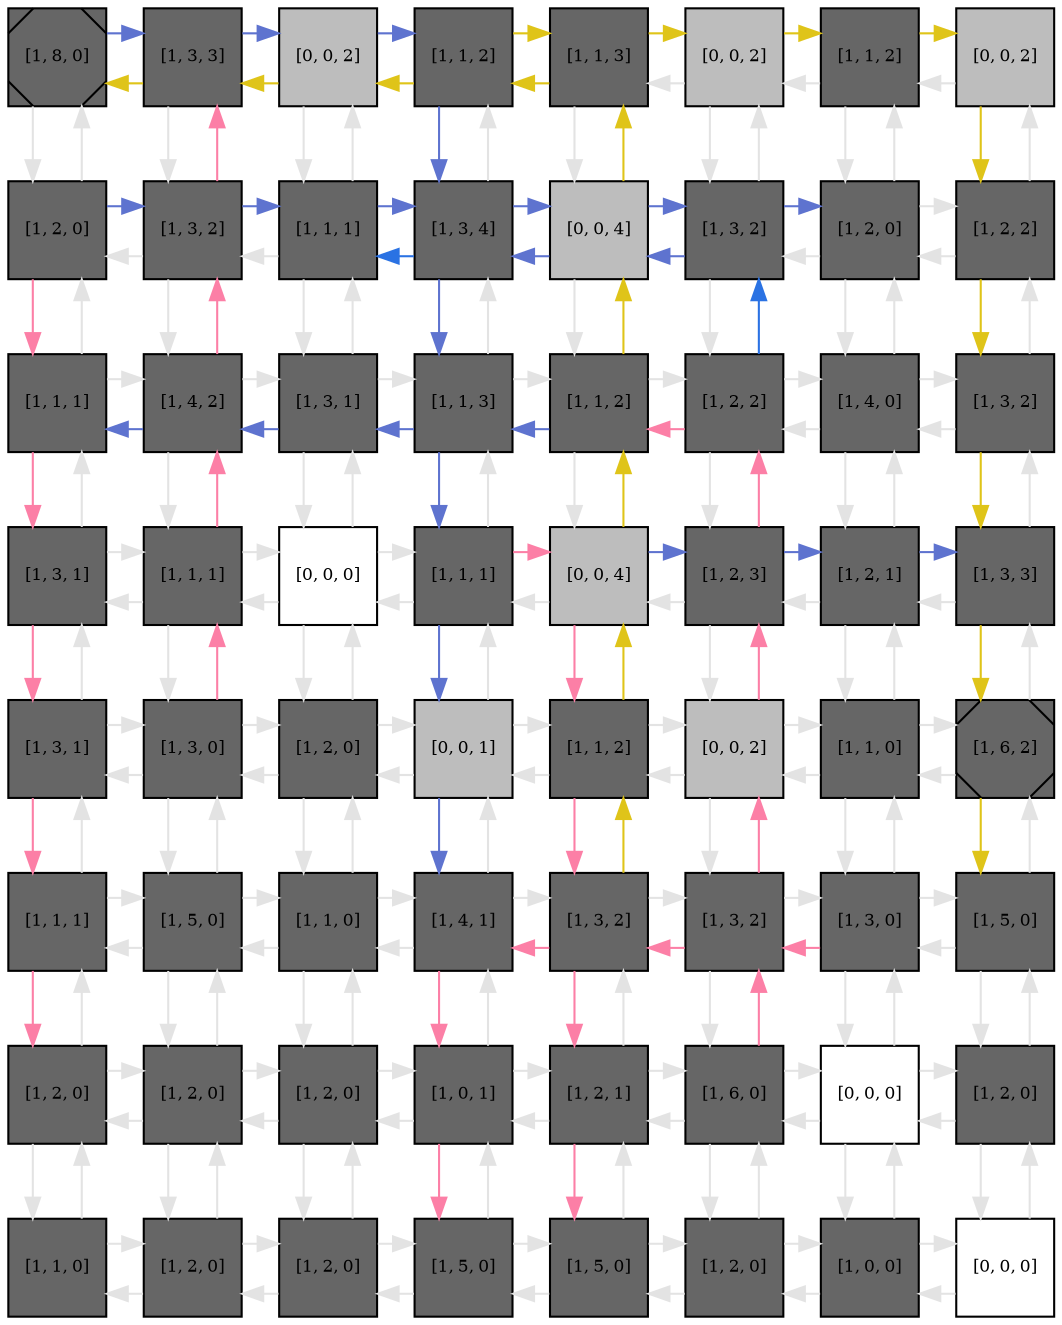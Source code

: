 digraph layout  {
rankdir=TB;
splines=ortho;
node [fixedsize=false, style=filled, width="0.6"];
edge [constraint=false];
0 [fillcolor="#666666", fontsize=8, label="[1, 8, 0]", shape=Msquare, tooltip="name:  IL4II ,\nin_degree: 2,\nout_degree: 2"];
1 [fillcolor="#666666", fontsize=8, label="[1, 3, 3]", shape=square, tooltip="name:  Th1II_Bacterium ,\nin_degree: 3,\nout_degree: 3"];
2 [fillcolor="#bdbdbd", fontsize=8, label="[0, 0, 2]", shape=square, tooltip="name: None,\nin_degree: 3,\nout_degree: 3"];
3 [fillcolor="#666666", fontsize=8, label="[1, 1, 2]", shape=square, tooltip="name:  Th1I_Bacterium ,\nin_degree: 3,\nout_degree: 3"];
4 [fillcolor="#666666", fontsize=8, label="[1, 1, 3]", shape=square, tooltip="name:  TTSSII ,\nin_degree: 3,\nout_degree: 3"];
5 [fillcolor="#bdbdbd", fontsize=8, label="[0, 0, 2]", shape=square, tooltip="name: None,\nin_degree: 3,\nout_degree: 3"];
6 [fillcolor="#666666", fontsize=8, label="[1, 1, 2]", shape=square, tooltip="name:  Oag ,\nin_degree: 3,\nout_degree: 3"];
7 [fillcolor="#bdbdbd", fontsize=8, label="[0, 0, 2]", shape=square, tooltip="name: None,\nin_degree: 2,\nout_degree: 2"];
8 [fillcolor="#666666", fontsize=8, label="[1, 2, 0]", shape=square, tooltip="name:  T0 ,\nin_degree: 3,\nout_degree: 3"];
9 [fillcolor="#666666", fontsize=8, label="[1, 3, 2]", shape=square, tooltip="name:  Th2II_Bacterium ,\nin_degree: 4,\nout_degree: 4"];
10 [fillcolor="#666666", fontsize=8, label="[1, 1, 1]", shape=square, tooltip="name:  DCII_Bacterium ,\nin_degree: 4,\nout_degree: 4"];
11 [fillcolor="#666666", fontsize=8, label="[1, 3, 4]", shape=square, tooltip="name:  TrII ,\nin_degree: 4,\nout_degree: 4"];
12 [fillcolor="#bdbdbd", fontsize=8, label="[0, 0, 4]", shape=square, tooltip="name: None,\nin_degree: 4,\nout_degree: 4"];
13 [fillcolor="#666666", fontsize=8, label="[1, 3, 2]", shape=square, tooltip="name:  TTSSI ,\nin_degree: 4,\nout_degree: 4"];
14 [fillcolor="#666666", fontsize=8, label="[1, 2, 0]", shape=square, tooltip="name:  BC_Bacterium ,\nin_degree: 4,\nout_degree: 4"];
15 [fillcolor="#666666", fontsize=8, label="[1, 2, 2]", shape=square, tooltip="name:  PH ,\nin_degree: 3,\nout_degree: 3"];
16 [fillcolor="#666666", fontsize=8, label="[1, 1, 1]", shape=square, tooltip="name:  DCII_TRetortaeformis ,\nin_degree: 3,\nout_degree: 3"];
17 [fillcolor="#666666", fontsize=8, label="[1, 4, 2]", shape=square, tooltip="name:  IL12II ,\nin_degree: 4,\nout_degree: 4"];
18 [fillcolor="#666666", fontsize=8, label="[1, 3, 1]", shape=square, tooltip="name:  Th1II_TRetortaeformis ,\nin_degree: 4,\nout_degree: 4"];
19 [fillcolor="#666666", fontsize=8, label="[1, 1, 3]", shape=square, tooltip="name:  TrI_Bacterium ,\nin_degree: 4,\nout_degree: 4"];
20 [fillcolor="#666666", fontsize=8, label="[1, 1, 2]", shape=square, tooltip="name:  NE_Bacterium ,\nin_degree: 4,\nout_degree: 4"];
21 [fillcolor="#666666", fontsize=8, label="[1, 2, 2]", shape=square, tooltip="name:  DP ,\nin_degree: 4,\nout_degree: 4"];
22 [fillcolor="#666666", fontsize=8, label="[1, 4, 0]", shape=square, tooltip="name:  Cb ,\nin_degree: 4,\nout_degree: 4"];
23 [fillcolor="#666666", fontsize=8, label="[1, 3, 2]", shape=square, tooltip="name:  IgA_Bacterium ,\nin_degree: 3,\nout_degree: 3"];
24 [fillcolor="#666666", fontsize=8, label="[1, 3, 1]", shape=square, tooltip="name:  Th2II_TRetortaeformis ,\nin_degree: 3,\nout_degree: 3"];
25 [fillcolor="#666666", fontsize=8, label="[1, 1, 1]", shape=square, tooltip="name:  Th2I_Bacterium ,\nin_degree: 4,\nout_degree: 4"];
26 [fillcolor="#FFFFFF", fontsize=8, label="[0, 0, 0]", shape=square, tooltip="name: None,\nin_degree: 4,\nout_degree: 4"];
27 [fillcolor="#666666", fontsize=8, label="[1, 1, 1]", shape=square, tooltip="name:  IL4I ,\nin_degree: 4,\nout_degree: 4"];
28 [fillcolor="#bdbdbd", fontsize=8, label="[0, 0, 4]", shape=square, tooltip="name: None,\nin_degree: 4,\nout_degree: 4"];
29 [fillcolor="#666666", fontsize=8, label="[1, 2, 3]", shape=square, tooltip="name:  Bb ,\nin_degree: 4,\nout_degree: 4"];
30 [fillcolor="#666666", fontsize=8, label="[1, 2, 1]", shape=square, tooltip="name:  IgG_Bacterium ,\nin_degree: 4,\nout_degree: 4"];
31 [fillcolor="#666666", fontsize=8, label="[1, 3, 3]", shape=square, tooltip="name:  AgAb_Bacterium ,\nin_degree: 3,\nout_degree: 3"];
32 [fillcolor="#666666", fontsize=8, label="[1, 3, 1]", shape=square, tooltip="name:  IgE ,\nin_degree: 3,\nout_degree: 3"];
33 [fillcolor="#666666", fontsize=8, label="[1, 3, 0]", shape=square, tooltip="name:  EL2 ,\nin_degree: 4,\nout_degree: 4"];
34 [fillcolor="#666666", fontsize=8, label="[1, 2, 0]", shape=square, tooltip="name:  IL5 ,\nin_degree: 4,\nout_degree: 4"];
35 [fillcolor="#bdbdbd", fontsize=8, label="[0, 0, 1]", shape=square, tooltip="name: None,\nin_degree: 4,\nout_degree: 4"];
36 [fillcolor="#666666", fontsize=8, label="[1, 1, 2]", shape=square, tooltip="name:  DCI_TRetortaeformis ,\nin_degree: 4,\nout_degree: 4"];
37 [fillcolor="#bdbdbd", fontsize=8, label="[0, 0, 2]", shape=square, tooltip="name: None,\nin_degree: 4,\nout_degree: 4"];
38 [fillcolor="#666666", fontsize=8, label="[1, 1, 0]", shape=square, tooltip="name:  EC_Bacterium ,\nin_degree: 4,\nout_degree: 4"];
39 [fillcolor="#666666", fontsize=8, label="[1, 6, 2]", shape=Msquare, tooltip="name:  AP ,\nin_degree: 3,\nout_degree: 3"];
40 [fillcolor="#666666", fontsize=8, label="[1, 1, 1]", shape=square, tooltip="name:  Th2I_TRetortaeformis ,\nin_degree: 3,\nout_degree: 3"];
41 [fillcolor="#666666", fontsize=8, label="[1, 5, 0]", shape=square, tooltip="name:  IL13 ,\nin_degree: 4,\nout_degree: 4"];
42 [fillcolor="#666666", fontsize=8, label="[1, 1, 0]", shape=square, tooltip="name:  Th1I_TRetortaeformis ,\nin_degree: 4,\nout_degree: 4"];
43 [fillcolor="#666666", fontsize=8, label="[1, 4, 1]", shape=square, tooltip="name:  IL10I_Bacterium ,\nin_degree: 4,\nout_degree: 4"];
44 [fillcolor="#666666", fontsize=8, label="[1, 3, 2]", shape=square, tooltip="name:  IFNgI ,\nin_degree: 4,\nout_degree: 4"];
45 [fillcolor="#666666", fontsize=8, label="[1, 3, 2]", shape=square, tooltip="name:  DCI_Bacterium ,\nin_degree: 4,\nout_degree: 4"];
46 [fillcolor="#666666", fontsize=8, label="[1, 3, 0]", shape=square, tooltip="name:  MPI_Bacterium ,\nin_degree: 4,\nout_degree: 4"];
47 [fillcolor="#666666", fontsize=8, label="[1, 5, 0]", shape=square, tooltip="name:  IFNg_Bacterium ,\nin_degree: 3,\nout_degree: 3"];
48 [fillcolor="#666666", fontsize=8, label="[1, 2, 0]", shape=square, tooltip="name:  BC_TRetortaeformis ,\nin_degree: 3,\nout_degree: 3"];
49 [fillcolor="#666666", fontsize=8, label="[1, 2, 0]", shape=square, tooltip="name:  EL ,\nin_degree: 4,\nout_degree: 4"];
50 [fillcolor="#666666", fontsize=8, label="[1, 2, 0]", shape=square, tooltip="name:  IgA_TRetortaeformis ,\nin_degree: 4,\nout_degree: 4"];
51 [fillcolor="#666666", fontsize=8, label="[1, 0, 1]", shape=square, tooltip="name:  IS ,\nin_degree: 4,\nout_degree: 4"];
52 [fillcolor="#666666", fontsize=8, label="[1, 2, 1]", shape=square, tooltip="name:  TNE ,\nin_degree: 4,\nout_degree: 4"];
53 [fillcolor="#666666", fontsize=8, label="[1, 6, 0]", shape=square, tooltip="name:  PIC ,\nin_degree: 4,\nout_degree: 4"];
54 [fillcolor="#FFFFFF", fontsize=8, label="[0, 0, 0]", shape=square, tooltip="name: None,\nin_degree: 4,\nout_degree: 4"];
55 [fillcolor="#666666", fontsize=8, label="[1, 2, 0]", shape=square, tooltip="name:  IFNgII ,\nin_degree: 3,\nout_degree: 3"];
56 [fillcolor="#666666", fontsize=8, label="[1, 1, 0]", shape=square, tooltip="name:  IgG ,\nin_degree: 2,\nout_degree: 2"];
57 [fillcolor="#666666", fontsize=8, label="[1, 2, 0]", shape=square, tooltip="name:  TEL ,\nin_degree: 3,\nout_degree: 3"];
58 [fillcolor="#666666", fontsize=8, label="[1, 2, 0]", shape=square, tooltip="name:  IL10I ,\nin_degree: 3,\nout_degree: 3"];
59 [fillcolor="#666666", fontsize=8, label="[1, 5, 0]", shape=square, tooltip="name:  AD ,\nin_degree: 3,\nout_degree: 3"];
60 [fillcolor="#666666", fontsize=8, label="[1, 5, 0]", shape=square, tooltip="name:  NE_TRetortaeformis ,\nin_degree: 3,\nout_degree: 3"];
61 [fillcolor="#666666", fontsize=8, label="[1, 2, 0]", shape=square, tooltip="name:  EC_TRetortaeformis ,\nin_degree: 3,\nout_degree: 3"];
62 [fillcolor="#666666", fontsize=8, label="[1, 0, 0]", shape=square, tooltip="name: IS,\nin_degree: 3,\nout_degree: 3"];
63 [fillcolor="#FFFFFF", fontsize=8, label="[0, 0, 0]", shape=square, tooltip="name: None,\nin_degree: 2,\nout_degree: 2"];
0 -> 1  [color="#5E73CF", style="penwidth(0.1)", tooltip="0( IL4II ) to 27( IL4I )", weight=1];
0 -> 8  [color=grey89, style="penwidth(0.1)", tooltip=" ", weight=1];
1 -> 0  [color="#DFC419", style="penwidth(0.1)", tooltip="44( IFNgI ) to 0( IL4II )", weight=1];
1 -> 2  [color="#5E73CF", style="penwidth(0.1)", tooltip="0( IL4II ) to 27( IL4I )", weight=1];
1 -> 9  [color=grey89, style="penwidth(0.1)", tooltip=" ", weight=1];
2 -> 1  [color="#DFC419", style="penwidth(0.1)", tooltip="44( IFNgI ) to 0( IL4II )", weight=1];
2 -> 3  [color="#5E73CF", style="penwidth(0.1)", tooltip="0( IL4II ) to 27( IL4I )", weight=1];
2 -> 10  [color=grey89, style="penwidth(0.1)", tooltip=" ", weight=1];
3 -> 2  [color="#DFC419", style="penwidth(0.1)", tooltip="44( IFNgI ) to 0( IL4II )", weight=1];
3 -> 4  [color="#DFC419", style="penwidth(0.1)", tooltip="3( Th1I_Bacterium ) to 47( IFNg_Bacterium )", weight=1];
3 -> 11  [color="#5E73CF", style="penwidth(0.1)", tooltip="0( IL4II ) to 27( IL4I )", weight=1];
4 -> 3  [color="#DFC419", style="penwidth(0.1)", tooltip="44( IFNgI ) to 0( IL4II )", weight=1];
4 -> 5  [color="#DFC419", style="penwidth(0.1)", tooltip="3( Th1I_Bacterium ) to 47( IFNg_Bacterium )", weight=1];
4 -> 12  [color=grey89, style="penwidth(0.1)", tooltip=" ", weight=1];
5 -> 4  [color=grey89, style="penwidth(0.1)", tooltip=" ", weight=1];
5 -> 6  [color="#DFC419", style="penwidth(0.1)", tooltip="3( Th1I_Bacterium ) to 47( IFNg_Bacterium )", weight=1];
5 -> 13  [color=grey89, style="penwidth(0.1)", tooltip=" ", weight=1];
6 -> 5  [color=grey89, style="penwidth(0.1)", tooltip=" ", weight=1];
6 -> 7  [color="#DFC419", style="penwidth(0.1)", tooltip="3( Th1I_Bacterium ) to 47( IFNg_Bacterium )", weight=1];
6 -> 14  [color=grey89, style="penwidth(0.1)", tooltip=" ", weight=1];
7 -> 6  [color=grey89, style="penwidth(0.1)", tooltip=" ", weight=1];
7 -> 15  [color="#DFC419", style="penwidth(0.1)", tooltip="3( Th1I_Bacterium ) to 47( IFNg_Bacterium )", weight=1];
8 -> 0  [color=grey89, style="penwidth(0.1)", tooltip=" ", weight=1];
8 -> 9  [color="#5E73CF", style="penwidth(0.1)", tooltip="8( T0 ) to 14( BC_Bacterium )", weight=1];
8 -> 16  [color="#FC7FA6", style="penwidth(0.1)", tooltip="8( T0 ) to 48( BC_TRetortaeformis )", weight=1];
9 -> 1  [color="#FC7FA6", style="penwidth(0.1)", tooltip="33( EL2 ) to 0( IL4II )", weight=1];
9 -> 8  [color=grey89, style="penwidth(0.1)", tooltip=" ", weight=1];
9 -> 10  [color="#5E73CF", style="penwidth(0.1)", tooltip="8( T0 ) to 14( BC_Bacterium )", weight=1];
9 -> 17  [color=grey89, style="penwidth(0.1)", tooltip=" ", weight=1];
10 -> 2  [color=grey89, style="penwidth(0.1)", tooltip=" ", weight=1];
10 -> 9  [color=grey89, style="penwidth(0.1)", tooltip=" ", weight=1];
10 -> 11  [color="#5E73CF", style="penwidth(0.1)", tooltip="8( T0 ) to 14( BC_Bacterium )", weight=1];
10 -> 18  [color=grey89, style="penwidth(0.1)", tooltip=" ", weight=1];
11 -> 3  [color=grey89, style="penwidth(0.1)", tooltip=" ", weight=1];
11 -> 10  [color="#2A72E3", style="penwidth(0.1)", tooltip="45( DCI_Bacterium ) to 10( DCII_Bacterium )", weight=1];
11 -> 12  [color="#5E73CF", style="penwidth(0.1)", tooltip="8( T0 ) to 14( BC_Bacterium )", weight=1];
11 -> 19  [color="#5E73CF", style="penwidth(0.1)", tooltip="13( TTSSI ) to 43( IL10I_Bacterium )", weight=1];
12 -> 4  [color="#DFC419", style="penwidth(0.1)", tooltip="44( IFNgI ) to 0( IL4II )", weight=1];
12 -> 11  [color="#5E73CF", style="penwidth(0.1)", tooltip="13( TTSSI ) to 43( IL10I_Bacterium )", weight=1];
12 -> 13  [color="#5E73CF", style="penwidth(0.1)", tooltip="8( T0 ) to 14( BC_Bacterium )", weight=1];
12 -> 20  [color=grey89, style="penwidth(0.1)", tooltip=" ", weight=1];
13 -> 5  [color=grey89, style="penwidth(0.1)", tooltip=" ", weight=1];
13 -> 12  [color="#5E73CF", style="penwidth(0.1)", tooltip="13( TTSSI ) to 43( IL10I_Bacterium )", weight=1];
13 -> 14  [color="#5E73CF", style="penwidth(0.1)", tooltip="8( T0 ) to 14( BC_Bacterium )", weight=1];
13 -> 21  [color=grey89, style="penwidth(0.1)", tooltip=" ", weight=1];
14 -> 6  [color=grey89, style="penwidth(0.1)", tooltip=" ", weight=1];
14 -> 13  [color=grey89, style="penwidth(0.1)", tooltip=" ", weight=1];
14 -> 15  [color=grey89, style="penwidth(0.1)", tooltip=" ", weight=1];
14 -> 22  [color=grey89, style="penwidth(0.1)", tooltip=" ", weight=1];
15 -> 7  [color=grey89, style="penwidth(0.1)", tooltip=" ", weight=1];
15 -> 14  [color=grey89, style="penwidth(0.1)", tooltip=" ", weight=1];
15 -> 23  [color="#DFC419", style="penwidth(0.1)", tooltip="3( Th1I_Bacterium ) to 47( IFNg_Bacterium )", weight=1];
16 -> 8  [color=grey89, style="penwidth(0.1)", tooltip=" ", weight=1];
16 -> 17  [color=grey89, style="penwidth(0.1)", tooltip=" ", weight=1];
16 -> 24  [color="#FC7FA6", style="penwidth(0.1)", tooltip="8( T0 ) to 48( BC_TRetortaeformis )", weight=1];
17 -> 9  [color="#FC7FA6", style="penwidth(0.1)", tooltip="33( EL2 ) to 0( IL4II )", weight=1];
17 -> 16  [color="#5E73CF", style="penwidth(0.1)", tooltip="36( DCI_TRetortaeformis ) to 16( DCII_TRetortaeformis )", weight=1];
17 -> 18  [color=grey89, style="penwidth(0.1)", tooltip=" ", weight=1];
17 -> 25  [color=grey89, style="penwidth(0.1)", tooltip=" ", weight=1];
18 -> 10  [color=grey89, style="penwidth(0.1)", tooltip=" ", weight=1];
18 -> 17  [color="#5E73CF", style="penwidth(0.1)", tooltip="36( DCI_TRetortaeformis ) to 16( DCII_TRetortaeformis )", weight=1];
18 -> 19  [color=grey89, style="penwidth(0.1)", tooltip=" ", weight=1];
18 -> 26  [color=grey89, style="penwidth(0.1)", tooltip=" ", weight=1];
19 -> 11  [color=grey89, style="penwidth(0.1)", tooltip=" ", weight=1];
19 -> 18  [color="#5E73CF", style="penwidth(0.1)", tooltip="36( DCI_TRetortaeformis ) to 16( DCII_TRetortaeformis )", weight=1];
19 -> 20  [color=grey89, style="penwidth(0.1)", tooltip=" ", weight=1];
19 -> 27  [color="#5E73CF", style="penwidth(0.1)", tooltip="13( TTSSI ) to 43( IL10I_Bacterium )", weight=1];
20 -> 12  [color="#DFC419", style="penwidth(0.1)", tooltip="44( IFNgI ) to 0( IL4II )", weight=1];
20 -> 19  [color="#5E73CF", style="penwidth(0.1)", tooltip="36( DCI_TRetortaeformis ) to 16( DCII_TRetortaeformis )", weight=1];
20 -> 21  [color=grey89, style="penwidth(0.1)", tooltip=" ", weight=1];
20 -> 28  [color=grey89, style="penwidth(0.1)", tooltip=" ", weight=1];
21 -> 13  [color="#2A72E3", style="penwidth(0.1)", tooltip="45( DCI_Bacterium ) to 10( DCII_Bacterium )", weight=1];
21 -> 20  [color="#FC7FA6", style="penwidth(0.1)", tooltip="53( PIC ) to 20( NE_Bacterium )", weight=1];
21 -> 22  [color=grey89, style="penwidth(0.1)", tooltip=" ", weight=1];
21 -> 29  [color=grey89, style="penwidth(0.1)", tooltip=" ", weight=1];
22 -> 14  [color=grey89, style="penwidth(0.1)", tooltip=" ", weight=1];
22 -> 21  [color=grey89, style="penwidth(0.1)", tooltip=" ", weight=1];
22 -> 23  [color=grey89, style="penwidth(0.1)", tooltip=" ", weight=1];
22 -> 30  [color=grey89, style="penwidth(0.1)", tooltip=" ", weight=1];
23 -> 15  [color=grey89, style="penwidth(0.1)", tooltip=" ", weight=1];
23 -> 22  [color=grey89, style="penwidth(0.1)", tooltip=" ", weight=1];
23 -> 31  [color="#DFC419", style="penwidth(0.1)", tooltip="3( Th1I_Bacterium ) to 47( IFNg_Bacterium )", weight=1];
24 -> 16  [color=grey89, style="penwidth(0.1)", tooltip=" ", weight=1];
24 -> 25  [color=grey89, style="penwidth(0.1)", tooltip=" ", weight=1];
24 -> 32  [color="#FC7FA6", style="penwidth(0.1)", tooltip="8( T0 ) to 48( BC_TRetortaeformis )", weight=1];
25 -> 17  [color="#FC7FA6", style="penwidth(0.1)", tooltip="33( EL2 ) to 0( IL4II )", weight=1];
25 -> 24  [color=grey89, style="penwidth(0.1)", tooltip=" ", weight=1];
25 -> 26  [color=grey89, style="penwidth(0.1)", tooltip=" ", weight=1];
25 -> 33  [color=grey89, style="penwidth(0.1)", tooltip=" ", weight=1];
26 -> 18  [color=grey89, style="penwidth(0.1)", tooltip=" ", weight=1];
26 -> 25  [color=grey89, style="penwidth(0.1)", tooltip=" ", weight=1];
26 -> 27  [color=grey89, style="penwidth(0.1)", tooltip=" ", weight=1];
26 -> 34  [color=grey89, style="penwidth(0.1)", tooltip=" ", weight=1];
27 -> 19  [color=grey89, style="penwidth(0.1)", tooltip=" ", weight=1];
27 -> 26  [color=grey89, style="penwidth(0.1)", tooltip=" ", weight=1];
27 -> 28  [color="#FC7FA6", style="penwidth(0.1)", tooltip="27( IL4I ) to 60( NE_TRetortaeformis )", weight=1];
27 -> 35  [color="#5E73CF", style="penwidth(0.1)", tooltip="13( TTSSI ) to 43( IL10I_Bacterium )", weight=1];
28 -> 20  [color="#DFC419", style="penwidth(0.1)", tooltip="44( IFNgI ) to 0( IL4II )", weight=1];
28 -> 27  [color=grey89, style="penwidth(0.1)", tooltip=" ", weight=1];
28 -> 29  [color="#5E73CF", style="penwidth(0.1)", tooltip="27( IL4I ) to 47( IFNg_Bacterium )", weight=1];
28 -> 36  [color="#FC7FA6", style="penwidth(0.1)", tooltip="27( IL4I ) to 60( NE_TRetortaeformis )", weight=1];
29 -> 21  [color="#FC7FA6", style="penwidth(0.1)", tooltip="53( PIC ) to 20( NE_Bacterium )", weight=1];
29 -> 28  [color=grey89, style="penwidth(0.1)", tooltip=" ", weight=1];
29 -> 30  [color="#5E73CF", style="penwidth(0.1)", tooltip="27( IL4I ) to 47( IFNg_Bacterium )", weight=1];
29 -> 37  [color=grey89, style="penwidth(0.1)", tooltip=" ", weight=1];
30 -> 22  [color=grey89, style="penwidth(0.1)", tooltip=" ", weight=1];
30 -> 29  [color=grey89, style="penwidth(0.1)", tooltip=" ", weight=1];
30 -> 31  [color="#5E73CF", style="penwidth(0.1)", tooltip="27( IL4I ) to 47( IFNg_Bacterium )", weight=1];
30 -> 38  [color=grey89, style="penwidth(0.1)", tooltip=" ", weight=1];
31 -> 23  [color=grey89, style="penwidth(0.1)", tooltip=" ", weight=1];
31 -> 30  [color=grey89, style="penwidth(0.1)", tooltip=" ", weight=1];
31 -> 39  [color="#DFC419", style="penwidth(0.1)", tooltip="3( Th1I_Bacterium ) to 47( IFNg_Bacterium )", weight=1];
32 -> 24  [color=grey89, style="penwidth(0.1)", tooltip=" ", weight=1];
32 -> 33  [color=grey89, style="penwidth(0.1)", tooltip=" ", weight=1];
32 -> 40  [color="#FC7FA6", style="penwidth(0.1)", tooltip="8( T0 ) to 48( BC_TRetortaeformis )", weight=1];
33 -> 25  [color="#FC7FA6", style="penwidth(0.1)", tooltip="33( EL2 ) to 0( IL4II )", weight=1];
33 -> 32  [color=grey89, style="penwidth(0.1)", tooltip=" ", weight=1];
33 -> 34  [color=grey89, style="penwidth(0.1)", tooltip=" ", weight=1];
33 -> 41  [color=grey89, style="penwidth(0.1)", tooltip=" ", weight=1];
34 -> 26  [color=grey89, style="penwidth(0.1)", tooltip=" ", weight=1];
34 -> 33  [color=grey89, style="penwidth(0.1)", tooltip=" ", weight=1];
34 -> 35  [color=grey89, style="penwidth(0.1)", tooltip=" ", weight=1];
34 -> 42  [color=grey89, style="penwidth(0.1)", tooltip=" ", weight=1];
35 -> 27  [color=grey89, style="penwidth(0.1)", tooltip=" ", weight=1];
35 -> 34  [color=grey89, style="penwidth(0.1)", tooltip=" ", weight=1];
35 -> 36  [color=grey89, style="penwidth(0.1)", tooltip=" ", weight=1];
35 -> 43  [color="#5E73CF", style="penwidth(0.1)", tooltip="13( TTSSI ) to 43( IL10I_Bacterium )", weight=1];
36 -> 28  [color="#DFC419", style="penwidth(0.1)", tooltip="44( IFNgI ) to 0( IL4II )", weight=1];
36 -> 35  [color=grey89, style="penwidth(0.1)", tooltip=" ", weight=1];
36 -> 37  [color=grey89, style="penwidth(0.1)", tooltip=" ", weight=1];
36 -> 44  [color="#FC7FA6", style="penwidth(0.1)", tooltip="27( IL4I ) to 60( NE_TRetortaeformis )", weight=1];
37 -> 29  [color="#FC7FA6", style="penwidth(0.1)", tooltip="53( PIC ) to 20( NE_Bacterium )", weight=1];
37 -> 36  [color=grey89, style="penwidth(0.1)", tooltip=" ", weight=1];
37 -> 38  [color=grey89, style="penwidth(0.1)", tooltip=" ", weight=1];
37 -> 45  [color=grey89, style="penwidth(0.1)", tooltip=" ", weight=1];
38 -> 30  [color=grey89, style="penwidth(0.1)", tooltip=" ", weight=1];
38 -> 37  [color=grey89, style="penwidth(0.1)", tooltip=" ", weight=1];
38 -> 39  [color=grey89, style="penwidth(0.1)", tooltip=" ", weight=1];
38 -> 46  [color=grey89, style="penwidth(0.1)", tooltip=" ", weight=1];
39 -> 31  [color=grey89, style="penwidth(0.1)", tooltip=" ", weight=1];
39 -> 38  [color=grey89, style="penwidth(0.1)", tooltip=" ", weight=1];
39 -> 47  [color="#DFC419", style="penwidth(0.1)", tooltip="3( Th1I_Bacterium ) to 47( IFNg_Bacterium )", weight=1];
40 -> 32  [color=grey89, style="penwidth(0.1)", tooltip=" ", weight=1];
40 -> 41  [color=grey89, style="penwidth(0.1)", tooltip=" ", weight=1];
40 -> 48  [color="#FC7FA6", style="penwidth(0.1)", tooltip="8( T0 ) to 48( BC_TRetortaeformis )", weight=1];
41 -> 33  [color=grey89, style="penwidth(0.1)", tooltip=" ", weight=1];
41 -> 40  [color=grey89, style="penwidth(0.1)", tooltip=" ", weight=1];
41 -> 42  [color=grey89, style="penwidth(0.1)", tooltip=" ", weight=1];
41 -> 49  [color=grey89, style="penwidth(0.1)", tooltip=" ", weight=1];
42 -> 34  [color=grey89, style="penwidth(0.1)", tooltip=" ", weight=1];
42 -> 41  [color=grey89, style="penwidth(0.1)", tooltip=" ", weight=1];
42 -> 43  [color=grey89, style="penwidth(0.1)", tooltip=" ", weight=1];
42 -> 50  [color=grey89, style="penwidth(0.1)", tooltip=" ", weight=1];
43 -> 35  [color=grey89, style="penwidth(0.1)", tooltip=" ", weight=1];
43 -> 42  [color=grey89, style="penwidth(0.1)", tooltip=" ", weight=1];
43 -> 44  [color=grey89, style="penwidth(0.1)", tooltip=" ", weight=1];
43 -> 51  [color="#FC7FA6", style="penwidth(0.1)", tooltip="46( MPI_Bacterium ) to 59( AD )", weight=1];
44 -> 36  [color="#DFC419", style="penwidth(0.1)", tooltip="44( IFNgI ) to 0( IL4II )", weight=1];
44 -> 43  [color="#FC7FA6", style="penwidth(0.1)", tooltip="46( MPI_Bacterium ) to 59( AD )", weight=1];
44 -> 45  [color=grey89, style="penwidth(0.1)", tooltip=" ", weight=1];
44 -> 52  [color="#FC7FA6", style="penwidth(0.1)", tooltip="27( IL4I ) to 60( NE_TRetortaeformis )", weight=1];
45 -> 37  [color="#FC7FA6", style="penwidth(0.1)", tooltip="53( PIC ) to 20( NE_Bacterium )", weight=1];
45 -> 44  [color="#FC7FA6", style="penwidth(0.1)", tooltip="46( MPI_Bacterium ) to 59( AD )", weight=1];
45 -> 46  [color=grey89, style="penwidth(0.1)", tooltip=" ", weight=1];
45 -> 53  [color=grey89, style="penwidth(0.1)", tooltip=" ", weight=1];
46 -> 38  [color=grey89, style="penwidth(0.1)", tooltip=" ", weight=1];
46 -> 45  [color="#FC7FA6", style="penwidth(0.1)", tooltip="46( MPI_Bacterium ) to 59( AD )", weight=1];
46 -> 47  [color=grey89, style="penwidth(0.1)", tooltip=" ", weight=1];
46 -> 54  [color=grey89, style="penwidth(0.1)", tooltip=" ", weight=1];
47 -> 39  [color=grey89, style="penwidth(0.1)", tooltip=" ", weight=1];
47 -> 46  [color=grey89, style="penwidth(0.1)", tooltip=" ", weight=1];
47 -> 55  [color=grey89, style="penwidth(0.1)", tooltip=" ", weight=1];
48 -> 40  [color=grey89, style="penwidth(0.1)", tooltip=" ", weight=1];
48 -> 49  [color=grey89, style="penwidth(0.1)", tooltip=" ", weight=1];
48 -> 56  [color=grey89, style="penwidth(0.1)", tooltip=" ", weight=1];
49 -> 41  [color=grey89, style="penwidth(0.1)", tooltip=" ", weight=1];
49 -> 48  [color=grey89, style="penwidth(0.1)", tooltip=" ", weight=1];
49 -> 50  [color=grey89, style="penwidth(0.1)", tooltip=" ", weight=1];
49 -> 57  [color=grey89, style="penwidth(0.1)", tooltip=" ", weight=1];
50 -> 42  [color=grey89, style="penwidth(0.1)", tooltip=" ", weight=1];
50 -> 49  [color=grey89, style="penwidth(0.1)", tooltip=" ", weight=1];
50 -> 51  [color=grey89, style="penwidth(0.1)", tooltip=" ", weight=1];
50 -> 58  [color=grey89, style="penwidth(0.1)", tooltip=" ", weight=1];
51 -> 43  [color=grey89, style="penwidth(0.1)", tooltip=" ", weight=1];
51 -> 50  [color=grey89, style="penwidth(0.1)", tooltip=" ", weight=1];
51 -> 52  [color=grey89, style="penwidth(0.1)", tooltip=" ", weight=1];
51 -> 59  [color="#FC7FA6", style="penwidth(0.1)", tooltip="46( MPI_Bacterium ) to 59( AD )", weight=1];
52 -> 44  [color=grey89, style="penwidth(0.1)", tooltip=" ", weight=1];
52 -> 51  [color=grey89, style="penwidth(0.1)", tooltip=" ", weight=1];
52 -> 53  [color=grey89, style="penwidth(0.1)", tooltip=" ", weight=1];
52 -> 60  [color="#FC7FA6", style="penwidth(0.1)", tooltip="27( IL4I ) to 60( NE_TRetortaeformis )", weight=1];
53 -> 45  [color="#FC7FA6", style="penwidth(0.1)", tooltip="53( PIC ) to 20( NE_Bacterium )", weight=1];
53 -> 52  [color=grey89, style="penwidth(0.1)", tooltip=" ", weight=1];
53 -> 54  [color=grey89, style="penwidth(0.1)", tooltip=" ", weight=1];
53 -> 61  [color=grey89, style="penwidth(0.1)", tooltip=" ", weight=1];
54 -> 46  [color=grey89, style="penwidth(0.1)", tooltip=" ", weight=1];
54 -> 53  [color=grey89, style="penwidth(0.1)", tooltip=" ", weight=1];
54 -> 55  [color=grey89, style="penwidth(0.1)", tooltip=" ", weight=1];
54 -> 62  [color=grey89, style="penwidth(0.1)", tooltip=" ", weight=1];
55 -> 47  [color=grey89, style="penwidth(0.1)", tooltip=" ", weight=1];
55 -> 54  [color=grey89, style="penwidth(0.1)", tooltip=" ", weight=1];
55 -> 63  [color=grey89, style="penwidth(0.1)", tooltip=" ", weight=1];
56 -> 48  [color=grey89, style="penwidth(0.1)", tooltip=" ", weight=1];
56 -> 57  [color=grey89, style="penwidth(0.1)", tooltip=" ", weight=1];
57 -> 49  [color=grey89, style="penwidth(0.1)", tooltip=" ", weight=1];
57 -> 56  [color=grey89, style="penwidth(0.1)", tooltip=" ", weight=1];
57 -> 58  [color=grey89, style="penwidth(0.1)", tooltip=" ", weight=1];
58 -> 50  [color=grey89, style="penwidth(0.1)", tooltip=" ", weight=1];
58 -> 57  [color=grey89, style="penwidth(0.1)", tooltip=" ", weight=1];
58 -> 59  [color=grey89, style="penwidth(0.1)", tooltip=" ", weight=1];
59 -> 51  [color=grey89, style="penwidth(0.1)", tooltip=" ", weight=1];
59 -> 58  [color=grey89, style="penwidth(0.1)", tooltip=" ", weight=1];
59 -> 60  [color=grey89, style="penwidth(0.1)", tooltip=" ", weight=1];
60 -> 52  [color=grey89, style="penwidth(0.1)", tooltip=" ", weight=1];
60 -> 59  [color=grey89, style="penwidth(0.1)", tooltip=" ", weight=1];
60 -> 61  [color=grey89, style="penwidth(0.1)", tooltip=" ", weight=1];
61 -> 53  [color=grey89, style="penwidth(0.1)", tooltip=" ", weight=1];
61 -> 60  [color=grey89, style="penwidth(0.1)", tooltip=" ", weight=1];
61 -> 62  [color=grey89, style="penwidth(0.1)", tooltip=" ", weight=1];
62 -> 54  [color=grey89, style="penwidth(0.1)", tooltip=" ", weight=1];
62 -> 61  [color=grey89, style="penwidth(0.1)", tooltip=" ", weight=1];
62 -> 63  [color=grey89, style="penwidth(0.1)", tooltip=" ", weight=1];
63 -> 55  [color=grey89, style="penwidth(0.1)", tooltip=" ", weight=1];
63 -> 62  [color=grey89, style="penwidth(0.1)", tooltip=" ", weight=1];
edge [constraint=true, style=invis];

0 -> 8 -> 16 -> 24 -> 32 -> 40 -> 48 -> 56;
1 -> 9 -> 17 -> 25 -> 33 -> 41 -> 49 -> 57;
2 -> 10 -> 18 -> 26 -> 34 -> 42 -> 50 -> 58;
3 -> 11 -> 19 -> 27 -> 35 -> 43 -> 51 -> 59;
4 -> 12 -> 20 -> 28 -> 36 -> 44 -> 52 -> 60;
5 -> 13 -> 21 -> 29 -> 37 -> 45 -> 53 -> 61;
6 -> 14 -> 22 -> 30 -> 38 -> 46 -> 54 -> 62;
7 -> 15 -> 23 -> 31 -> 39 -> 47 -> 55 -> 63;
rank = same {0 -> 1 -> 2 -> 3 -> 4 -> 5 -> 6 -> 7};
rank = same {8 -> 9 -> 10 -> 11 -> 12 -> 13 -> 14 -> 15};
rank = same {16 -> 17 -> 18 -> 19 -> 20 -> 21 -> 22 -> 23};
rank = same {24 -> 25 -> 26 -> 27 -> 28 -> 29 -> 30 -> 31};
rank = same {32 -> 33 -> 34 -> 35 -> 36 -> 37 -> 38 -> 39};
rank = same {40 -> 41 -> 42 -> 43 -> 44 -> 45 -> 46 -> 47};
rank = same {48 -> 49 -> 50 -> 51 -> 52 -> 53 -> 54 -> 55};
rank = same {56 -> 57 -> 58 -> 59 -> 60 -> 61 -> 62 -> 63};
}